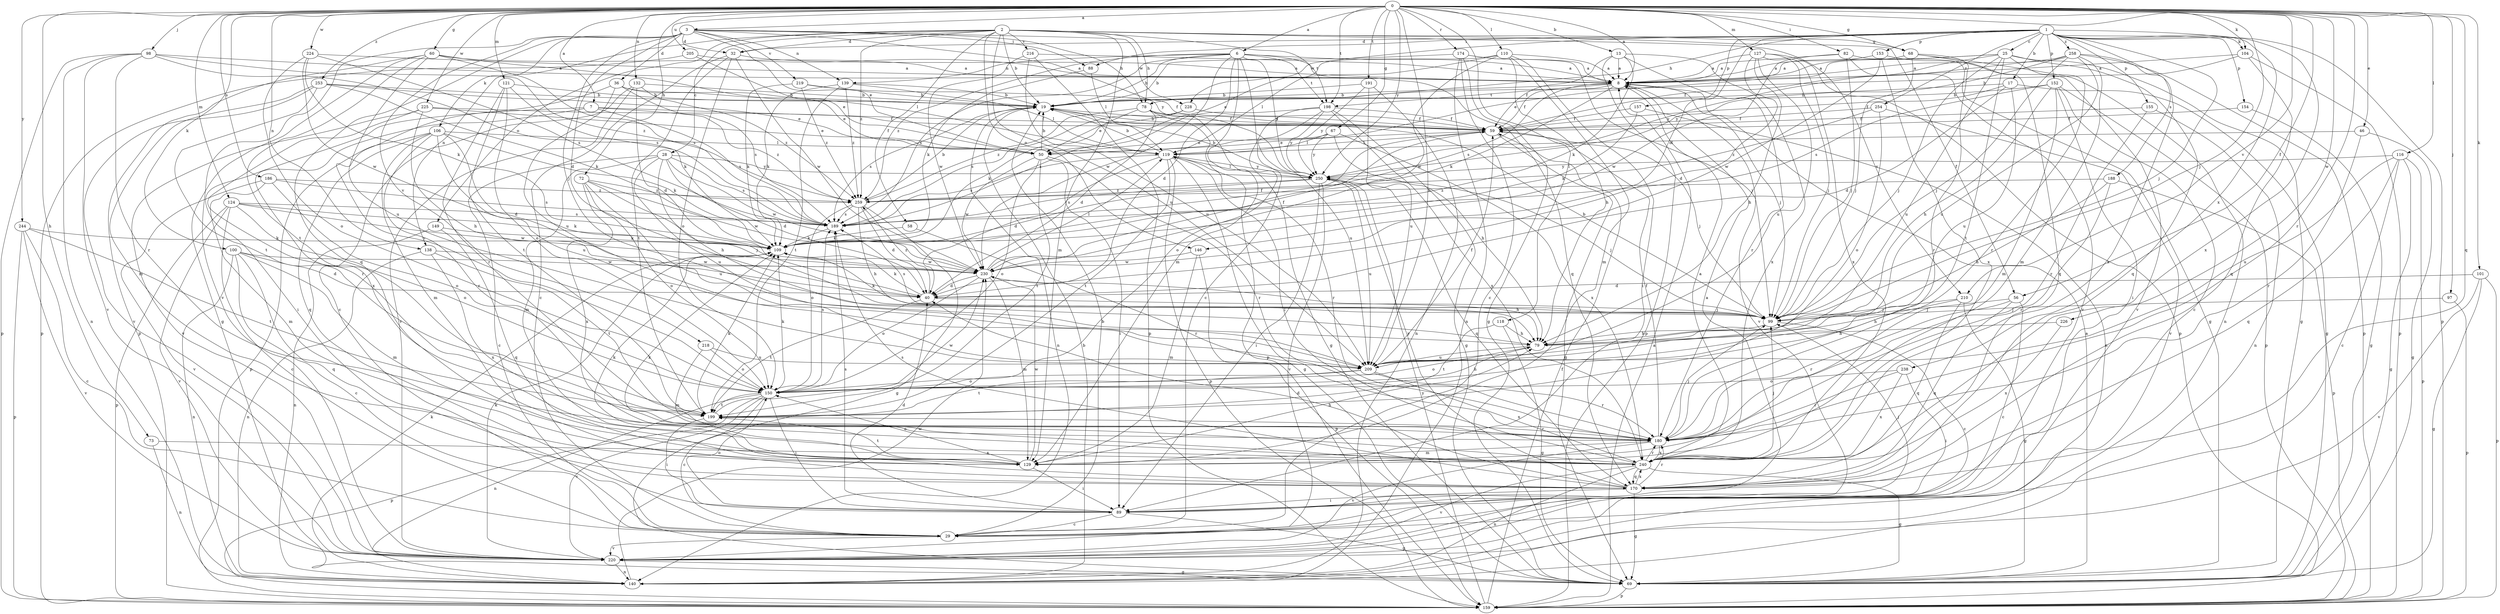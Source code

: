 strict digraph  {
0;
1;
2;
3;
6;
7;
8;
13;
17;
19;
25;
28;
29;
32;
36;
40;
46;
50;
56;
58;
59;
60;
67;
68;
69;
72;
73;
78;
79;
82;
88;
89;
97;
98;
99;
100;
101;
104;
106;
109;
110;
116;
118;
119;
121;
124;
127;
129;
132;
138;
139;
140;
146;
149;
150;
152;
153;
154;
155;
157;
159;
170;
174;
180;
186;
188;
189;
191;
198;
199;
205;
209;
210;
216;
218;
219;
220;
224;
225;
226;
228;
230;
238;
240;
244;
250;
253;
254;
258;
259;
0 -> 3  [label=a];
0 -> 6  [label=a];
0 -> 7  [label=a];
0 -> 8  [label=a];
0 -> 13  [label=b];
0 -> 46  [label=e];
0 -> 56  [label=f];
0 -> 60  [label=g];
0 -> 67  [label=g];
0 -> 68  [label=g];
0 -> 72  [label=h];
0 -> 73  [label=h];
0 -> 82  [label=i];
0 -> 97  [label=j];
0 -> 98  [label=j];
0 -> 99  [label=j];
0 -> 100  [label=k];
0 -> 101  [label=k];
0 -> 104  [label=k];
0 -> 110  [label=l];
0 -> 116  [label=l];
0 -> 118  [label=l];
0 -> 121  [label=m];
0 -> 124  [label=m];
0 -> 127  [label=m];
0 -> 132  [label=n];
0 -> 138  [label=n];
0 -> 170  [label=q];
0 -> 174  [label=r];
0 -> 180  [label=r];
0 -> 186  [label=s];
0 -> 191  [label=t];
0 -> 198  [label=t];
0 -> 205  [label=u];
0 -> 209  [label=u];
0 -> 210  [label=v];
0 -> 224  [label=w];
0 -> 225  [label=w];
0 -> 226  [label=w];
0 -> 244  [label=y];
0 -> 250  [label=y];
0 -> 253  [label=z];
1 -> 17  [label=b];
1 -> 25  [label=c];
1 -> 32  [label=d];
1 -> 78  [label=h];
1 -> 88  [label=i];
1 -> 99  [label=j];
1 -> 104  [label=k];
1 -> 146  [label=o];
1 -> 152  [label=p];
1 -> 153  [label=p];
1 -> 154  [label=p];
1 -> 155  [label=p];
1 -> 157  [label=p];
1 -> 159  [label=p];
1 -> 188  [label=s];
1 -> 228  [label=w];
1 -> 238  [label=x];
1 -> 240  [label=x];
1 -> 254  [label=z];
1 -> 258  [label=z];
2 -> 19  [label=b];
2 -> 28  [label=c];
2 -> 32  [label=d];
2 -> 56  [label=f];
2 -> 58  [label=f];
2 -> 68  [label=g];
2 -> 78  [label=h];
2 -> 129  [label=m];
2 -> 138  [label=n];
2 -> 146  [label=o];
2 -> 149  [label=o];
2 -> 198  [label=t];
2 -> 209  [label=u];
2 -> 210  [label=v];
2 -> 216  [label=v];
2 -> 259  [label=z];
3 -> 32  [label=d];
3 -> 36  [label=d];
3 -> 40  [label=d];
3 -> 50  [label=e];
3 -> 78  [label=h];
3 -> 88  [label=i];
3 -> 99  [label=j];
3 -> 106  [label=k];
3 -> 139  [label=n];
3 -> 170  [label=q];
3 -> 218  [label=v];
3 -> 219  [label=v];
3 -> 220  [label=v];
3 -> 228  [label=w];
3 -> 250  [label=y];
6 -> 8  [label=a];
6 -> 19  [label=b];
6 -> 29  [label=c];
6 -> 40  [label=d];
6 -> 129  [label=m];
6 -> 139  [label=n];
6 -> 170  [label=q];
6 -> 189  [label=s];
6 -> 198  [label=t];
6 -> 230  [label=w];
6 -> 250  [label=y];
6 -> 259  [label=z];
7 -> 59  [label=f];
7 -> 89  [label=i];
7 -> 189  [label=s];
7 -> 240  [label=x];
7 -> 259  [label=z];
8 -> 19  [label=b];
8 -> 59  [label=f];
8 -> 99  [label=j];
8 -> 109  [label=k];
8 -> 189  [label=s];
8 -> 198  [label=t];
8 -> 220  [label=v];
13 -> 8  [label=a];
13 -> 59  [label=f];
13 -> 109  [label=k];
13 -> 159  [label=p];
13 -> 180  [label=r];
13 -> 240  [label=x];
17 -> 19  [label=b];
17 -> 40  [label=d];
17 -> 59  [label=f];
17 -> 69  [label=g];
17 -> 209  [label=u];
19 -> 59  [label=f];
19 -> 140  [label=n];
19 -> 189  [label=s];
25 -> 8  [label=a];
25 -> 50  [label=e];
25 -> 69  [label=g];
25 -> 99  [label=j];
25 -> 170  [label=q];
25 -> 180  [label=r];
25 -> 199  [label=t];
25 -> 209  [label=u];
25 -> 250  [label=y];
28 -> 29  [label=c];
28 -> 40  [label=d];
28 -> 79  [label=h];
28 -> 129  [label=m];
28 -> 189  [label=s];
28 -> 209  [label=u];
28 -> 230  [label=w];
28 -> 250  [label=y];
29 -> 19  [label=b];
29 -> 220  [label=v];
32 -> 8  [label=a];
32 -> 29  [label=c];
32 -> 150  [label=o];
32 -> 199  [label=t];
32 -> 230  [label=w];
36 -> 19  [label=b];
36 -> 50  [label=e];
36 -> 150  [label=o];
36 -> 189  [label=s];
36 -> 209  [label=u];
40 -> 99  [label=j];
40 -> 109  [label=k];
40 -> 199  [label=t];
40 -> 259  [label=z];
46 -> 69  [label=g];
46 -> 119  [label=l];
46 -> 180  [label=r];
50 -> 19  [label=b];
50 -> 89  [label=i];
50 -> 150  [label=o];
50 -> 180  [label=r];
50 -> 199  [label=t];
50 -> 230  [label=w];
56 -> 29  [label=c];
56 -> 99  [label=j];
56 -> 170  [label=q];
56 -> 180  [label=r];
58 -> 109  [label=k];
58 -> 180  [label=r];
59 -> 19  [label=b];
59 -> 50  [label=e];
59 -> 69  [label=g];
59 -> 99  [label=j];
59 -> 119  [label=l];
60 -> 8  [label=a];
60 -> 69  [label=g];
60 -> 119  [label=l];
60 -> 159  [label=p];
60 -> 189  [label=s];
60 -> 199  [label=t];
60 -> 209  [label=u];
67 -> 50  [label=e];
67 -> 79  [label=h];
67 -> 119  [label=l];
67 -> 240  [label=x];
67 -> 250  [label=y];
68 -> 8  [label=a];
68 -> 99  [label=j];
68 -> 140  [label=n];
68 -> 170  [label=q];
68 -> 180  [label=r];
69 -> 8  [label=a];
69 -> 159  [label=p];
72 -> 99  [label=j];
72 -> 150  [label=o];
72 -> 209  [label=u];
72 -> 230  [label=w];
72 -> 240  [label=x];
72 -> 259  [label=z];
73 -> 140  [label=n];
73 -> 240  [label=x];
78 -> 40  [label=d];
78 -> 50  [label=e];
78 -> 59  [label=f];
78 -> 69  [label=g];
78 -> 159  [label=p];
78 -> 259  [label=z];
79 -> 150  [label=o];
79 -> 209  [label=u];
82 -> 8  [label=a];
82 -> 69  [label=g];
82 -> 99  [label=j];
82 -> 220  [label=v];
82 -> 230  [label=w];
88 -> 109  [label=k];
88 -> 119  [label=l];
89 -> 8  [label=a];
89 -> 29  [label=c];
89 -> 40  [label=d];
89 -> 69  [label=g];
89 -> 99  [label=j];
89 -> 150  [label=o];
89 -> 189  [label=s];
97 -> 99  [label=j];
97 -> 159  [label=p];
98 -> 8  [label=a];
98 -> 140  [label=n];
98 -> 159  [label=p];
98 -> 180  [label=r];
98 -> 189  [label=s];
98 -> 220  [label=v];
98 -> 259  [label=z];
99 -> 19  [label=b];
99 -> 29  [label=c];
99 -> 79  [label=h];
99 -> 109  [label=k];
99 -> 189  [label=s];
100 -> 29  [label=c];
100 -> 40  [label=d];
100 -> 129  [label=m];
100 -> 140  [label=n];
100 -> 170  [label=q];
100 -> 230  [label=w];
101 -> 40  [label=d];
101 -> 69  [label=g];
101 -> 159  [label=p];
101 -> 220  [label=v];
104 -> 8  [label=a];
104 -> 19  [label=b];
104 -> 159  [label=p];
104 -> 170  [label=q];
106 -> 40  [label=d];
106 -> 109  [label=k];
106 -> 119  [label=l];
106 -> 129  [label=m];
106 -> 159  [label=p];
106 -> 170  [label=q];
106 -> 180  [label=r];
106 -> 209  [label=u];
109 -> 59  [label=f];
109 -> 230  [label=w];
110 -> 8  [label=a];
110 -> 50  [label=e];
110 -> 79  [label=h];
110 -> 89  [label=i];
110 -> 119  [label=l];
110 -> 129  [label=m];
110 -> 230  [label=w];
116 -> 29  [label=c];
116 -> 69  [label=g];
116 -> 159  [label=p];
116 -> 170  [label=q];
116 -> 209  [label=u];
116 -> 250  [label=y];
118 -> 69  [label=g];
118 -> 79  [label=h];
118 -> 199  [label=t];
119 -> 19  [label=b];
119 -> 40  [label=d];
119 -> 69  [label=g];
119 -> 159  [label=p];
119 -> 180  [label=r];
119 -> 189  [label=s];
119 -> 199  [label=t];
119 -> 250  [label=y];
121 -> 19  [label=b];
121 -> 109  [label=k];
121 -> 150  [label=o];
121 -> 180  [label=r];
121 -> 199  [label=t];
124 -> 29  [label=c];
124 -> 109  [label=k];
124 -> 150  [label=o];
124 -> 159  [label=p];
124 -> 189  [label=s];
124 -> 220  [label=v];
124 -> 230  [label=w];
127 -> 8  [label=a];
127 -> 40  [label=d];
127 -> 79  [label=h];
127 -> 99  [label=j];
127 -> 159  [label=p];
127 -> 209  [label=u];
127 -> 240  [label=x];
129 -> 79  [label=h];
129 -> 89  [label=i];
129 -> 109  [label=k];
129 -> 150  [label=o];
129 -> 199  [label=t];
129 -> 230  [label=w];
132 -> 19  [label=b];
132 -> 29  [label=c];
132 -> 40  [label=d];
132 -> 220  [label=v];
132 -> 259  [label=z];
138 -> 140  [label=n];
138 -> 199  [label=t];
138 -> 230  [label=w];
138 -> 240  [label=x];
139 -> 19  [label=b];
139 -> 109  [label=k];
139 -> 119  [label=l];
139 -> 199  [label=t];
139 -> 259  [label=z];
140 -> 19  [label=b];
140 -> 109  [label=k];
140 -> 230  [label=w];
146 -> 129  [label=m];
146 -> 159  [label=p];
146 -> 230  [label=w];
149 -> 109  [label=k];
149 -> 140  [label=n];
149 -> 170  [label=q];
150 -> 29  [label=c];
150 -> 79  [label=h];
150 -> 89  [label=i];
150 -> 109  [label=k];
150 -> 140  [label=n];
150 -> 159  [label=p];
150 -> 189  [label=s];
150 -> 199  [label=t];
150 -> 220  [label=v];
152 -> 19  [label=b];
152 -> 29  [label=c];
152 -> 79  [label=h];
152 -> 89  [label=i];
152 -> 129  [label=m];
152 -> 159  [label=p];
152 -> 189  [label=s];
153 -> 8  [label=a];
153 -> 220  [label=v];
153 -> 230  [label=w];
153 -> 240  [label=x];
154 -> 59  [label=f];
154 -> 69  [label=g];
155 -> 59  [label=f];
155 -> 140  [label=n];
155 -> 180  [label=r];
157 -> 59  [label=f];
157 -> 109  [label=k];
157 -> 140  [label=n];
159 -> 8  [label=a];
159 -> 59  [label=f];
159 -> 250  [label=y];
170 -> 40  [label=d];
170 -> 69  [label=g];
170 -> 89  [label=i];
170 -> 180  [label=r];
170 -> 189  [label=s];
170 -> 240  [label=x];
170 -> 250  [label=y];
174 -> 8  [label=a];
174 -> 19  [label=b];
174 -> 29  [label=c];
174 -> 69  [label=g];
174 -> 99  [label=j];
174 -> 140  [label=n];
180 -> 59  [label=f];
180 -> 99  [label=j];
180 -> 129  [label=m];
180 -> 220  [label=v];
180 -> 240  [label=x];
186 -> 129  [label=m];
186 -> 150  [label=o];
186 -> 189  [label=s];
186 -> 220  [label=v];
186 -> 259  [label=z];
188 -> 79  [label=h];
188 -> 159  [label=p];
188 -> 180  [label=r];
188 -> 259  [label=z];
189 -> 109  [label=k];
191 -> 19  [label=b];
191 -> 140  [label=n];
191 -> 209  [label=u];
191 -> 250  [label=y];
198 -> 59  [label=f];
198 -> 69  [label=g];
198 -> 150  [label=o];
198 -> 189  [label=s];
198 -> 209  [label=u];
198 -> 240  [label=x];
198 -> 250  [label=y];
199 -> 89  [label=i];
199 -> 109  [label=k];
199 -> 180  [label=r];
199 -> 230  [label=w];
205 -> 8  [label=a];
205 -> 50  [label=e];
205 -> 159  [label=p];
209 -> 59  [label=f];
209 -> 150  [label=o];
209 -> 180  [label=r];
209 -> 199  [label=t];
209 -> 240  [label=x];
210 -> 69  [label=g];
210 -> 79  [label=h];
210 -> 99  [label=j];
210 -> 170  [label=q];
216 -> 8  [label=a];
216 -> 159  [label=p];
216 -> 209  [label=u];
216 -> 230  [label=w];
218 -> 129  [label=m];
218 -> 150  [label=o];
218 -> 209  [label=u];
219 -> 19  [label=b];
219 -> 59  [label=f];
219 -> 109  [label=k];
219 -> 259  [label=z];
220 -> 69  [label=g];
220 -> 109  [label=k];
220 -> 140  [label=n];
224 -> 8  [label=a];
224 -> 109  [label=k];
224 -> 150  [label=o];
224 -> 189  [label=s];
224 -> 230  [label=w];
225 -> 50  [label=e];
225 -> 59  [label=f];
225 -> 79  [label=h];
225 -> 180  [label=r];
225 -> 220  [label=v];
226 -> 79  [label=h];
226 -> 240  [label=x];
228 -> 59  [label=f];
228 -> 109  [label=k];
228 -> 189  [label=s];
230 -> 40  [label=d];
230 -> 59  [label=f];
230 -> 79  [label=h];
230 -> 119  [label=l];
230 -> 129  [label=m];
230 -> 150  [label=o];
238 -> 89  [label=i];
238 -> 150  [label=o];
238 -> 180  [label=r];
238 -> 240  [label=x];
240 -> 8  [label=a];
240 -> 69  [label=g];
240 -> 99  [label=j];
240 -> 109  [label=k];
240 -> 119  [label=l];
240 -> 140  [label=n];
240 -> 170  [label=q];
240 -> 180  [label=r];
240 -> 220  [label=v];
244 -> 29  [label=c];
244 -> 109  [label=k];
244 -> 159  [label=p];
244 -> 199  [label=t];
244 -> 220  [label=v];
250 -> 19  [label=b];
250 -> 89  [label=i];
250 -> 99  [label=j];
250 -> 119  [label=l];
250 -> 170  [label=q];
250 -> 189  [label=s];
250 -> 209  [label=u];
250 -> 220  [label=v];
250 -> 259  [label=z];
253 -> 19  [label=b];
253 -> 50  [label=e];
253 -> 109  [label=k];
253 -> 129  [label=m];
253 -> 199  [label=t];
253 -> 220  [label=v];
254 -> 59  [label=f];
254 -> 150  [label=o];
254 -> 220  [label=v];
254 -> 259  [label=z];
258 -> 8  [label=a];
258 -> 59  [label=f];
258 -> 99  [label=j];
258 -> 129  [label=m];
258 -> 159  [label=p];
258 -> 209  [label=u];
258 -> 240  [label=x];
258 -> 250  [label=y];
259 -> 19  [label=b];
259 -> 40  [label=d];
259 -> 69  [label=g];
259 -> 79  [label=h];
259 -> 150  [label=o];
259 -> 189  [label=s];
}
